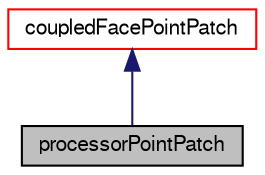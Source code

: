 digraph "processorPointPatch"
{
  bgcolor="transparent";
  edge [fontname="FreeSans",fontsize="10",labelfontname="FreeSans",labelfontsize="10"];
  node [fontname="FreeSans",fontsize="10",shape=record];
  Node6 [label="processorPointPatch",height=0.2,width=0.4,color="black", fillcolor="grey75", style="filled", fontcolor="black"];
  Node7 -> Node6 [dir="back",color="midnightblue",fontsize="10",style="solid",fontname="FreeSans"];
  Node7 [label="coupledFacePointPatch",height=0.2,width=0.4,color="red",URL="$a27314.html",tooltip="coupled patch for post-processing. Used as the base class for processor and cyclic pointPatches ..."];
}
